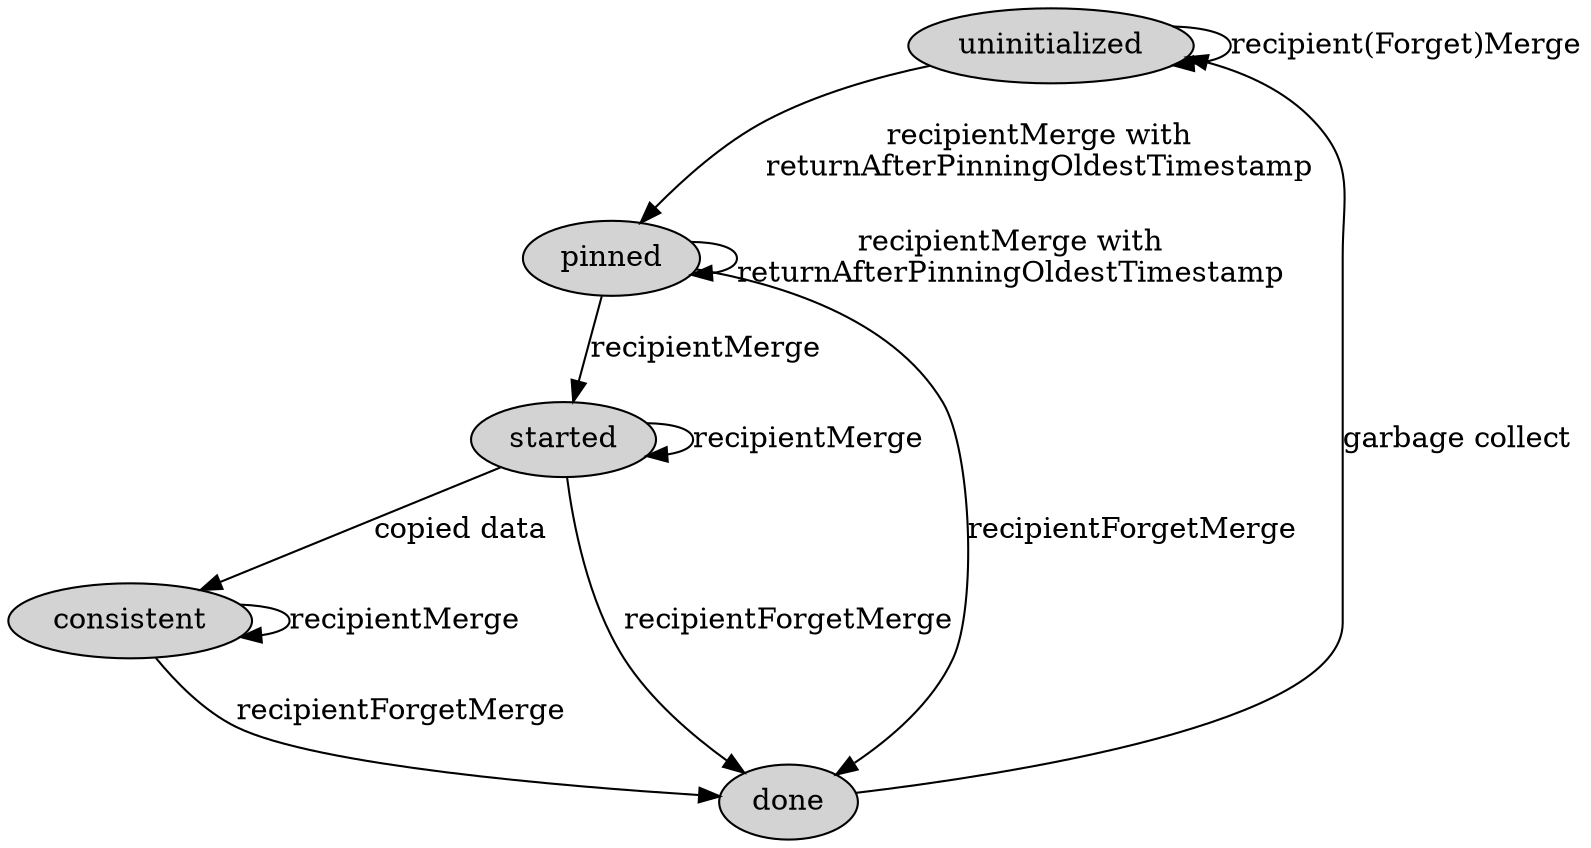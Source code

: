digraph G {
	node [style=filled];
    b0 [label="uninitialized"];
    b5 [label="pinned"];
    b1 [label="started"];
    b2 [label="consistent"];
    b4 [label="done"];
    b0 -> b0 [label="recipient(Forget)Merge"];
    b0 -> b5 [label="recipientMerge with\nreturnAfterPinningOldestTimestamp"];
    b5 -> b1 [label="recipientMerge"];
    b5 -> b4 [label="recipientForgetMerge"];
    b5 -> b5 [label="recipientMerge with\nreturnAfterPinningOldestTimestamp"];
    b1 -> b2 [label="copied data"];
    b1 -> b1 [label="recipientMerge"];
    b1 -> b4 [label="recipientForgetMerge"];
    b2 -> b2 [label="recipientMerge"];
    b2 -> b4 [label="recipientForgetMerge"];
    b4 -> b0 [label="garbage collect"];
}
